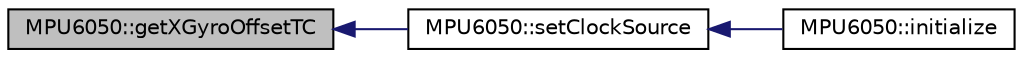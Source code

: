 digraph "MPU6050::getXGyroOffsetTC"
{
  edge [fontname="Helvetica",fontsize="10",labelfontname="Helvetica",labelfontsize="10"];
  node [fontname="Helvetica",fontsize="10",shape=record];
  rankdir="LR";
  Node551 [label="MPU6050::getXGyroOffsetTC",height=0.2,width=0.4,color="black", fillcolor="grey75", style="filled", fontcolor="black"];
  Node551 -> Node552 [dir="back",color="midnightblue",fontsize="10",style="solid",fontname="Helvetica"];
  Node552 [label="MPU6050::setClockSource",height=0.2,width=0.4,color="black", fillcolor="white", style="filled",URL="$class_m_p_u6050.html#a4c1cd147d038e024bdeaa053c4d77734",tooltip="Set clock source setting. "];
  Node552 -> Node553 [dir="back",color="midnightblue",fontsize="10",style="solid",fontname="Helvetica"];
  Node553 [label="MPU6050::initialize",height=0.2,width=0.4,color="black", fillcolor="white", style="filled",URL="$class_m_p_u6050.html#abd8fc6c18adf158011118fbccc7e7054",tooltip="Power on and prepare for general usage. "];
}
